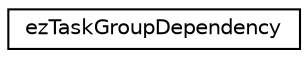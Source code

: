 digraph "Graphical Class Hierarchy"
{
 // LATEX_PDF_SIZE
  edge [fontname="Helvetica",fontsize="10",labelfontname="Helvetica",labelfontsize="10"];
  node [fontname="Helvetica",fontsize="10",shape=record];
  rankdir="LR";
  Node0 [label="ezTaskGroupDependency",height=0.2,width=0.4,color="black", fillcolor="white", style="filled",URL="$df/db4/structez_task_group_dependency.htm",tooltip=" "];
}
